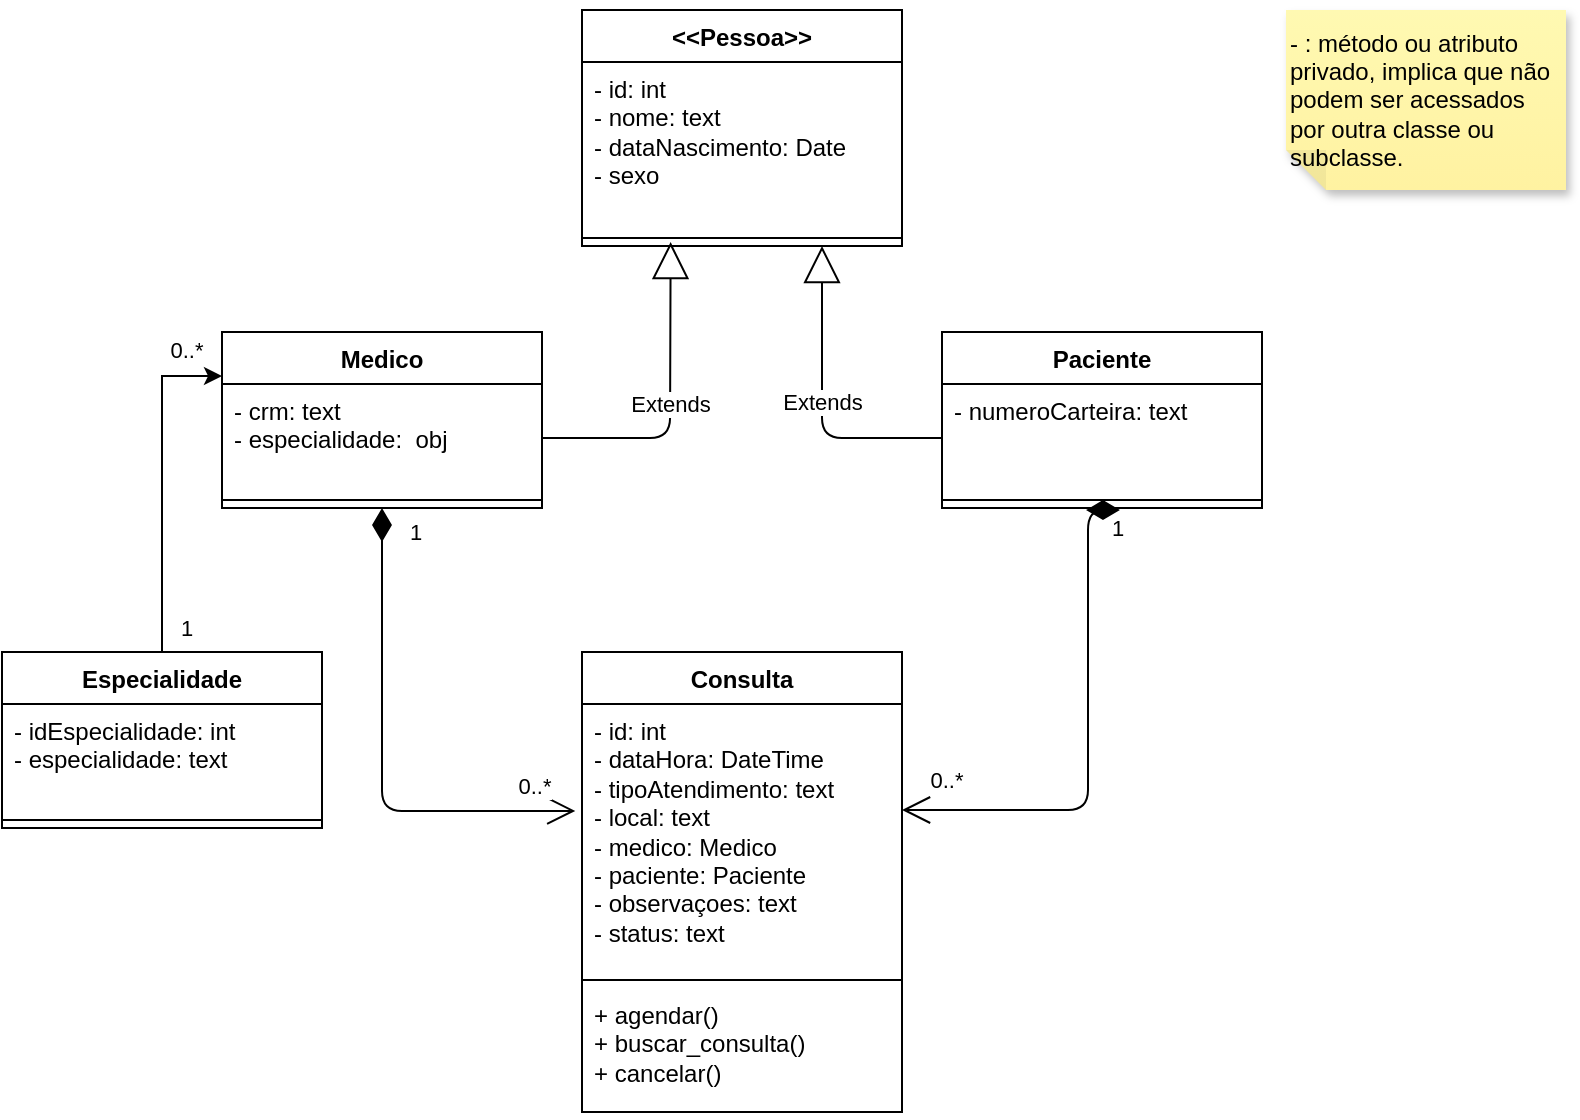 <mxfile version="28.1.2">
  <diagram name="Página-1" id="DDZbjeQsy2ici1cd8d8U">
    <mxGraphModel dx="727" dy="441" grid="1" gridSize="10" guides="1" tooltips="1" connect="1" arrows="1" fold="1" page="1" pageScale="1" pageWidth="827" pageHeight="1169" math="0" shadow="0">
      <root>
        <mxCell id="0" />
        <mxCell id="1" parent="0" />
        <mxCell id="qY7wvZFKGfnGrIV6edGT-1" value="Medico&lt;div&gt;&lt;br&gt;&lt;/div&gt;" style="swimlane;fontStyle=1;align=center;verticalAlign=top;childLayout=stackLayout;horizontal=1;startSize=26;horizontalStack=0;resizeParent=1;resizeParentMax=0;resizeLast=0;collapsible=1;marginBottom=0;whiteSpace=wrap;html=1;" vertex="1" parent="1">
          <mxGeometry x="148" y="171" width="160" height="88" as="geometry" />
        </mxCell>
        <mxCell id="qY7wvZFKGfnGrIV6edGT-2" value="&lt;div&gt;&lt;div&gt;- crm: text&lt;/div&gt;&lt;/div&gt;&lt;div&gt;- especialidade:&amp;nbsp; obj&lt;/div&gt;&lt;div&gt;&lt;br&gt;&lt;/div&gt;" style="text;strokeColor=none;fillColor=none;align=left;verticalAlign=top;spacingLeft=4;spacingRight=4;overflow=hidden;rotatable=0;points=[[0,0.5],[1,0.5]];portConstraint=eastwest;whiteSpace=wrap;html=1;" vertex="1" parent="qY7wvZFKGfnGrIV6edGT-1">
          <mxGeometry y="26" width="160" height="54" as="geometry" />
        </mxCell>
        <mxCell id="qY7wvZFKGfnGrIV6edGT-3" value="" style="line;strokeWidth=1;fillColor=none;align=left;verticalAlign=middle;spacingTop=-1;spacingLeft=3;spacingRight=3;rotatable=0;labelPosition=right;points=[];portConstraint=eastwest;strokeColor=inherit;" vertex="1" parent="qY7wvZFKGfnGrIV6edGT-1">
          <mxGeometry y="80" width="160" height="8" as="geometry" />
        </mxCell>
        <mxCell id="qY7wvZFKGfnGrIV6edGT-7" value="Paciente&lt;div&gt;&lt;br&gt;&lt;/div&gt;" style="swimlane;fontStyle=1;align=center;verticalAlign=top;childLayout=stackLayout;horizontal=1;startSize=26;horizontalStack=0;resizeParent=1;resizeParentMax=0;resizeLast=0;collapsible=1;marginBottom=0;whiteSpace=wrap;html=1;" vertex="1" parent="1">
          <mxGeometry x="508" y="171" width="160" height="88" as="geometry" />
        </mxCell>
        <mxCell id="qY7wvZFKGfnGrIV6edGT-8" value="&lt;div&gt;&lt;span style=&quot;background-color: transparent; color: light-dark(rgb(0, 0, 0), rgb(255, 255, 255));&quot;&gt;- numeroCarteira: text&lt;/span&gt;&lt;/div&gt;&lt;div&gt;&lt;br&gt;&lt;/div&gt;" style="text;strokeColor=none;fillColor=none;align=left;verticalAlign=top;spacingLeft=4;spacingRight=4;overflow=hidden;rotatable=0;points=[[0,0.5],[1,0.5]];portConstraint=eastwest;whiteSpace=wrap;html=1;" vertex="1" parent="qY7wvZFKGfnGrIV6edGT-7">
          <mxGeometry y="26" width="160" height="54" as="geometry" />
        </mxCell>
        <mxCell id="qY7wvZFKGfnGrIV6edGT-9" value="" style="line;strokeWidth=1;fillColor=none;align=left;verticalAlign=middle;spacingTop=-1;spacingLeft=3;spacingRight=3;rotatable=0;labelPosition=right;points=[];portConstraint=eastwest;strokeColor=inherit;" vertex="1" parent="qY7wvZFKGfnGrIV6edGT-7">
          <mxGeometry y="80" width="160" height="8" as="geometry" />
        </mxCell>
        <mxCell id="qY7wvZFKGfnGrIV6edGT-10" value="Consulta" style="swimlane;fontStyle=1;align=center;verticalAlign=top;childLayout=stackLayout;horizontal=1;startSize=26;horizontalStack=0;resizeParent=1;resizeParentMax=0;resizeLast=0;collapsible=1;marginBottom=0;whiteSpace=wrap;html=1;" vertex="1" parent="1">
          <mxGeometry x="328" y="331" width="160" height="230" as="geometry" />
        </mxCell>
        <mxCell id="qY7wvZFKGfnGrIV6edGT-11" value="- id: int&lt;div&gt;- dataHora: DateTime&lt;/div&gt;&lt;div&gt;- tipoAtendimento: text&lt;/div&gt;&lt;div&gt;- local: text&lt;/div&gt;&lt;div&gt;- medico: Medico&lt;/div&gt;&lt;div&gt;- paciente: Paciente&lt;/div&gt;&lt;div&gt;- observaçoes: text&lt;/div&gt;&lt;div&gt;- status: text&lt;/div&gt;" style="text;strokeColor=none;fillColor=none;align=left;verticalAlign=top;spacingLeft=4;spacingRight=4;overflow=hidden;rotatable=0;points=[[0,0.5],[1,0.5]];portConstraint=eastwest;whiteSpace=wrap;html=1;" vertex="1" parent="qY7wvZFKGfnGrIV6edGT-10">
          <mxGeometry y="26" width="160" height="134" as="geometry" />
        </mxCell>
        <mxCell id="qY7wvZFKGfnGrIV6edGT-12" value="" style="line;strokeWidth=1;fillColor=none;align=left;verticalAlign=middle;spacingTop=-1;spacingLeft=3;spacingRight=3;rotatable=0;labelPosition=right;points=[];portConstraint=eastwest;strokeColor=inherit;" vertex="1" parent="qY7wvZFKGfnGrIV6edGT-10">
          <mxGeometry y="160" width="160" height="8" as="geometry" />
        </mxCell>
        <mxCell id="qY7wvZFKGfnGrIV6edGT-13" value="+ agendar()&lt;div&gt;+ buscar_consulta()&lt;/div&gt;&lt;div&gt;+ cancelar()&lt;/div&gt;" style="text;strokeColor=none;fillColor=none;align=left;verticalAlign=top;spacingLeft=4;spacingRight=4;overflow=hidden;rotatable=0;points=[[0,0.5],[1,0.5]];portConstraint=eastwest;whiteSpace=wrap;html=1;" vertex="1" parent="qY7wvZFKGfnGrIV6edGT-10">
          <mxGeometry y="168" width="160" height="62" as="geometry" />
        </mxCell>
        <mxCell id="qY7wvZFKGfnGrIV6edGT-14" style="edgeStyle=orthogonalEdgeStyle;rounded=0;orthogonalLoop=1;jettySize=auto;html=1;entryX=0;entryY=0.25;entryDx=0;entryDy=0;" edge="1" parent="1" source="qY7wvZFKGfnGrIV6edGT-17" target="qY7wvZFKGfnGrIV6edGT-1">
          <mxGeometry relative="1" as="geometry" />
        </mxCell>
        <mxCell id="qY7wvZFKGfnGrIV6edGT-15" value="1" style="edgeLabel;html=1;align=center;verticalAlign=middle;resizable=0;points=[];" connectable="0" vertex="1" parent="qY7wvZFKGfnGrIV6edGT-14">
          <mxGeometry x="-0.851" y="1" relative="1" as="geometry">
            <mxPoint x="13" as="offset" />
          </mxGeometry>
        </mxCell>
        <mxCell id="qY7wvZFKGfnGrIV6edGT-16" value="0..*" style="edgeLabel;html=1;align=center;verticalAlign=middle;resizable=0;points=[];" connectable="0" vertex="1" parent="qY7wvZFKGfnGrIV6edGT-14">
          <mxGeometry x="0.821" y="-2" relative="1" as="geometry">
            <mxPoint x="-3" y="-15" as="offset" />
          </mxGeometry>
        </mxCell>
        <mxCell id="qY7wvZFKGfnGrIV6edGT-17" value="Especialidade&lt;div&gt;&lt;br&gt;&lt;/div&gt;" style="swimlane;fontStyle=1;align=center;verticalAlign=top;childLayout=stackLayout;horizontal=1;startSize=26;horizontalStack=0;resizeParent=1;resizeParentMax=0;resizeLast=0;collapsible=1;marginBottom=0;whiteSpace=wrap;html=1;" vertex="1" parent="1">
          <mxGeometry x="38" y="331" width="160" height="88" as="geometry" />
        </mxCell>
        <mxCell id="qY7wvZFKGfnGrIV6edGT-18" value="- idEspecialidade: int&lt;div&gt;&lt;div&gt;- especialidade: text&lt;/div&gt;&lt;/div&gt;" style="text;strokeColor=none;fillColor=none;align=left;verticalAlign=top;spacingLeft=4;spacingRight=4;overflow=hidden;rotatable=0;points=[[0,0.5],[1,0.5]];portConstraint=eastwest;whiteSpace=wrap;html=1;" vertex="1" parent="qY7wvZFKGfnGrIV6edGT-17">
          <mxGeometry y="26" width="160" height="54" as="geometry" />
        </mxCell>
        <mxCell id="qY7wvZFKGfnGrIV6edGT-19" value="" style="line;strokeWidth=1;fillColor=none;align=left;verticalAlign=middle;spacingTop=-1;spacingLeft=3;spacingRight=3;rotatable=0;labelPosition=right;points=[];portConstraint=eastwest;strokeColor=inherit;" vertex="1" parent="qY7wvZFKGfnGrIV6edGT-17">
          <mxGeometry y="80" width="160" height="8" as="geometry" />
        </mxCell>
        <mxCell id="qY7wvZFKGfnGrIV6edGT-23" value="&amp;lt;&amp;lt;Pessoa&amp;gt;&amp;gt;" style="swimlane;fontStyle=1;align=center;verticalAlign=top;childLayout=stackLayout;horizontal=1;startSize=26;horizontalStack=0;resizeParent=1;resizeParentMax=0;resizeLast=0;collapsible=1;marginBottom=0;whiteSpace=wrap;html=1;" vertex="1" parent="1">
          <mxGeometry x="328" y="10" width="160" height="118" as="geometry">
            <mxRectangle x="328" y="30" width="80" height="30" as="alternateBounds" />
          </mxGeometry>
        </mxCell>
        <mxCell id="qY7wvZFKGfnGrIV6edGT-24" value="- id: int&lt;div&gt;- nome: text&lt;/div&gt;&lt;div&gt;- dataNascimento: Date&lt;/div&gt;&lt;div&gt;- sexo&lt;/div&gt;" style="text;strokeColor=none;fillColor=none;align=left;verticalAlign=top;spacingLeft=4;spacingRight=4;overflow=hidden;rotatable=0;points=[[0,0.5],[1,0.5]];portConstraint=eastwest;whiteSpace=wrap;html=1;" vertex="1" parent="qY7wvZFKGfnGrIV6edGT-23">
          <mxGeometry y="26" width="160" height="84" as="geometry" />
        </mxCell>
        <mxCell id="qY7wvZFKGfnGrIV6edGT-25" value="" style="line;strokeWidth=1;fillColor=none;align=left;verticalAlign=middle;spacingTop=-1;spacingLeft=3;spacingRight=3;rotatable=0;labelPosition=right;points=[];portConstraint=eastwest;strokeColor=inherit;" vertex="1" parent="qY7wvZFKGfnGrIV6edGT-23">
          <mxGeometry y="110" width="160" height="8" as="geometry" />
        </mxCell>
        <mxCell id="qY7wvZFKGfnGrIV6edGT-35" value="Extends" style="endArrow=block;endSize=16;endFill=0;html=1;rounded=1;entryX=0.277;entryY=0.75;entryDx=0;entryDy=0;entryPerimeter=0;exitX=1;exitY=0.5;exitDx=0;exitDy=0;curved=0;" edge="1" parent="1" source="qY7wvZFKGfnGrIV6edGT-2" target="qY7wvZFKGfnGrIV6edGT-25">
          <mxGeometry width="160" relative="1" as="geometry">
            <mxPoint x="360" y="220" as="sourcePoint" />
            <mxPoint x="468" y="214.71" as="targetPoint" />
            <Array as="points">
              <mxPoint x="372" y="224" />
            </Array>
          </mxGeometry>
        </mxCell>
        <mxCell id="qY7wvZFKGfnGrIV6edGT-36" value="Extends" style="endArrow=block;endSize=16;endFill=0;html=1;rounded=1;curved=0;entryX=0.75;entryY=1;entryDx=0;entryDy=0;exitX=0;exitY=0.5;exitDx=0;exitDy=0;" edge="1" parent="1" source="qY7wvZFKGfnGrIV6edGT-8" target="qY7wvZFKGfnGrIV6edGT-23">
          <mxGeometry width="160" relative="1" as="geometry">
            <mxPoint x="470" y="230" as="sourcePoint" />
            <mxPoint x="440" y="130" as="targetPoint" />
            <Array as="points">
              <mxPoint x="448" y="224" />
            </Array>
          </mxGeometry>
        </mxCell>
        <mxCell id="qY7wvZFKGfnGrIV6edGT-37" value="- : método ou atributo privado, implica que não podem ser acessados por outra classe ou subclasse." style="shape=note;whiteSpace=wrap;html=1;backgroundOutline=1;fontColor=#000000;darkOpacity=0.05;fillColor=#FFF9B2;strokeColor=none;fillStyle=solid;direction=west;gradientDirection=north;gradientColor=#FFF2A1;shadow=1;size=20;pointerEvents=1;align=left;" vertex="1" parent="1">
          <mxGeometry x="680" y="10" width="140" height="90" as="geometry" />
        </mxCell>
        <mxCell id="qY7wvZFKGfnGrIV6edGT-38" value="1" style="endArrow=open;html=1;endSize=12;startArrow=diamondThin;startSize=14;startFill=1;edgeStyle=orthogonalEdgeStyle;align=left;verticalAlign=bottom;rounded=1;exitX=0.5;exitY=1;exitDx=0;exitDy=0;entryX=-0.021;entryY=0.399;entryDx=0;entryDy=0;entryPerimeter=0;curved=0;" edge="1" parent="1" source="qY7wvZFKGfnGrIV6edGT-1" target="qY7wvZFKGfnGrIV6edGT-11">
          <mxGeometry x="-0.831" y="12" relative="1" as="geometry">
            <mxPoint x="230" y="374.57" as="sourcePoint" />
            <mxPoint x="280" y="420" as="targetPoint" />
            <mxPoint as="offset" />
          </mxGeometry>
        </mxCell>
        <mxCell id="qY7wvZFKGfnGrIV6edGT-40" value="0..*" style="edgeLabel;html=1;align=center;verticalAlign=middle;resizable=0;points=[];" vertex="1" connectable="0" parent="qY7wvZFKGfnGrIV6edGT-38">
          <mxGeometry x="0.832" y="3" relative="1" as="geometry">
            <mxPoint y="-10" as="offset" />
          </mxGeometry>
        </mxCell>
        <mxCell id="qY7wvZFKGfnGrIV6edGT-39" value="1" style="endArrow=open;html=1;endSize=12;startArrow=diamondThin;startSize=14;startFill=1;edgeStyle=orthogonalEdgeStyle;align=left;verticalAlign=bottom;rounded=1;curved=0;" edge="1" parent="1" target="qY7wvZFKGfnGrIV6edGT-11">
          <mxGeometry x="-0.844" y="10" relative="1" as="geometry">
            <mxPoint x="580" y="260" as="sourcePoint" />
            <mxPoint x="620" y="440" as="targetPoint" />
            <Array as="points">
              <mxPoint x="581" y="260" />
              <mxPoint x="581" y="410" />
            </Array>
            <mxPoint as="offset" />
          </mxGeometry>
        </mxCell>
        <mxCell id="qY7wvZFKGfnGrIV6edGT-41" value="0..*" style="edgeLabel;html=1;align=center;verticalAlign=middle;resizable=0;points=[];" vertex="1" connectable="0" parent="qY7wvZFKGfnGrIV6edGT-39">
          <mxGeometry x="0.805" y="-2" relative="1" as="geometry">
            <mxPoint x="-2" y="-13" as="offset" />
          </mxGeometry>
        </mxCell>
      </root>
    </mxGraphModel>
  </diagram>
</mxfile>
